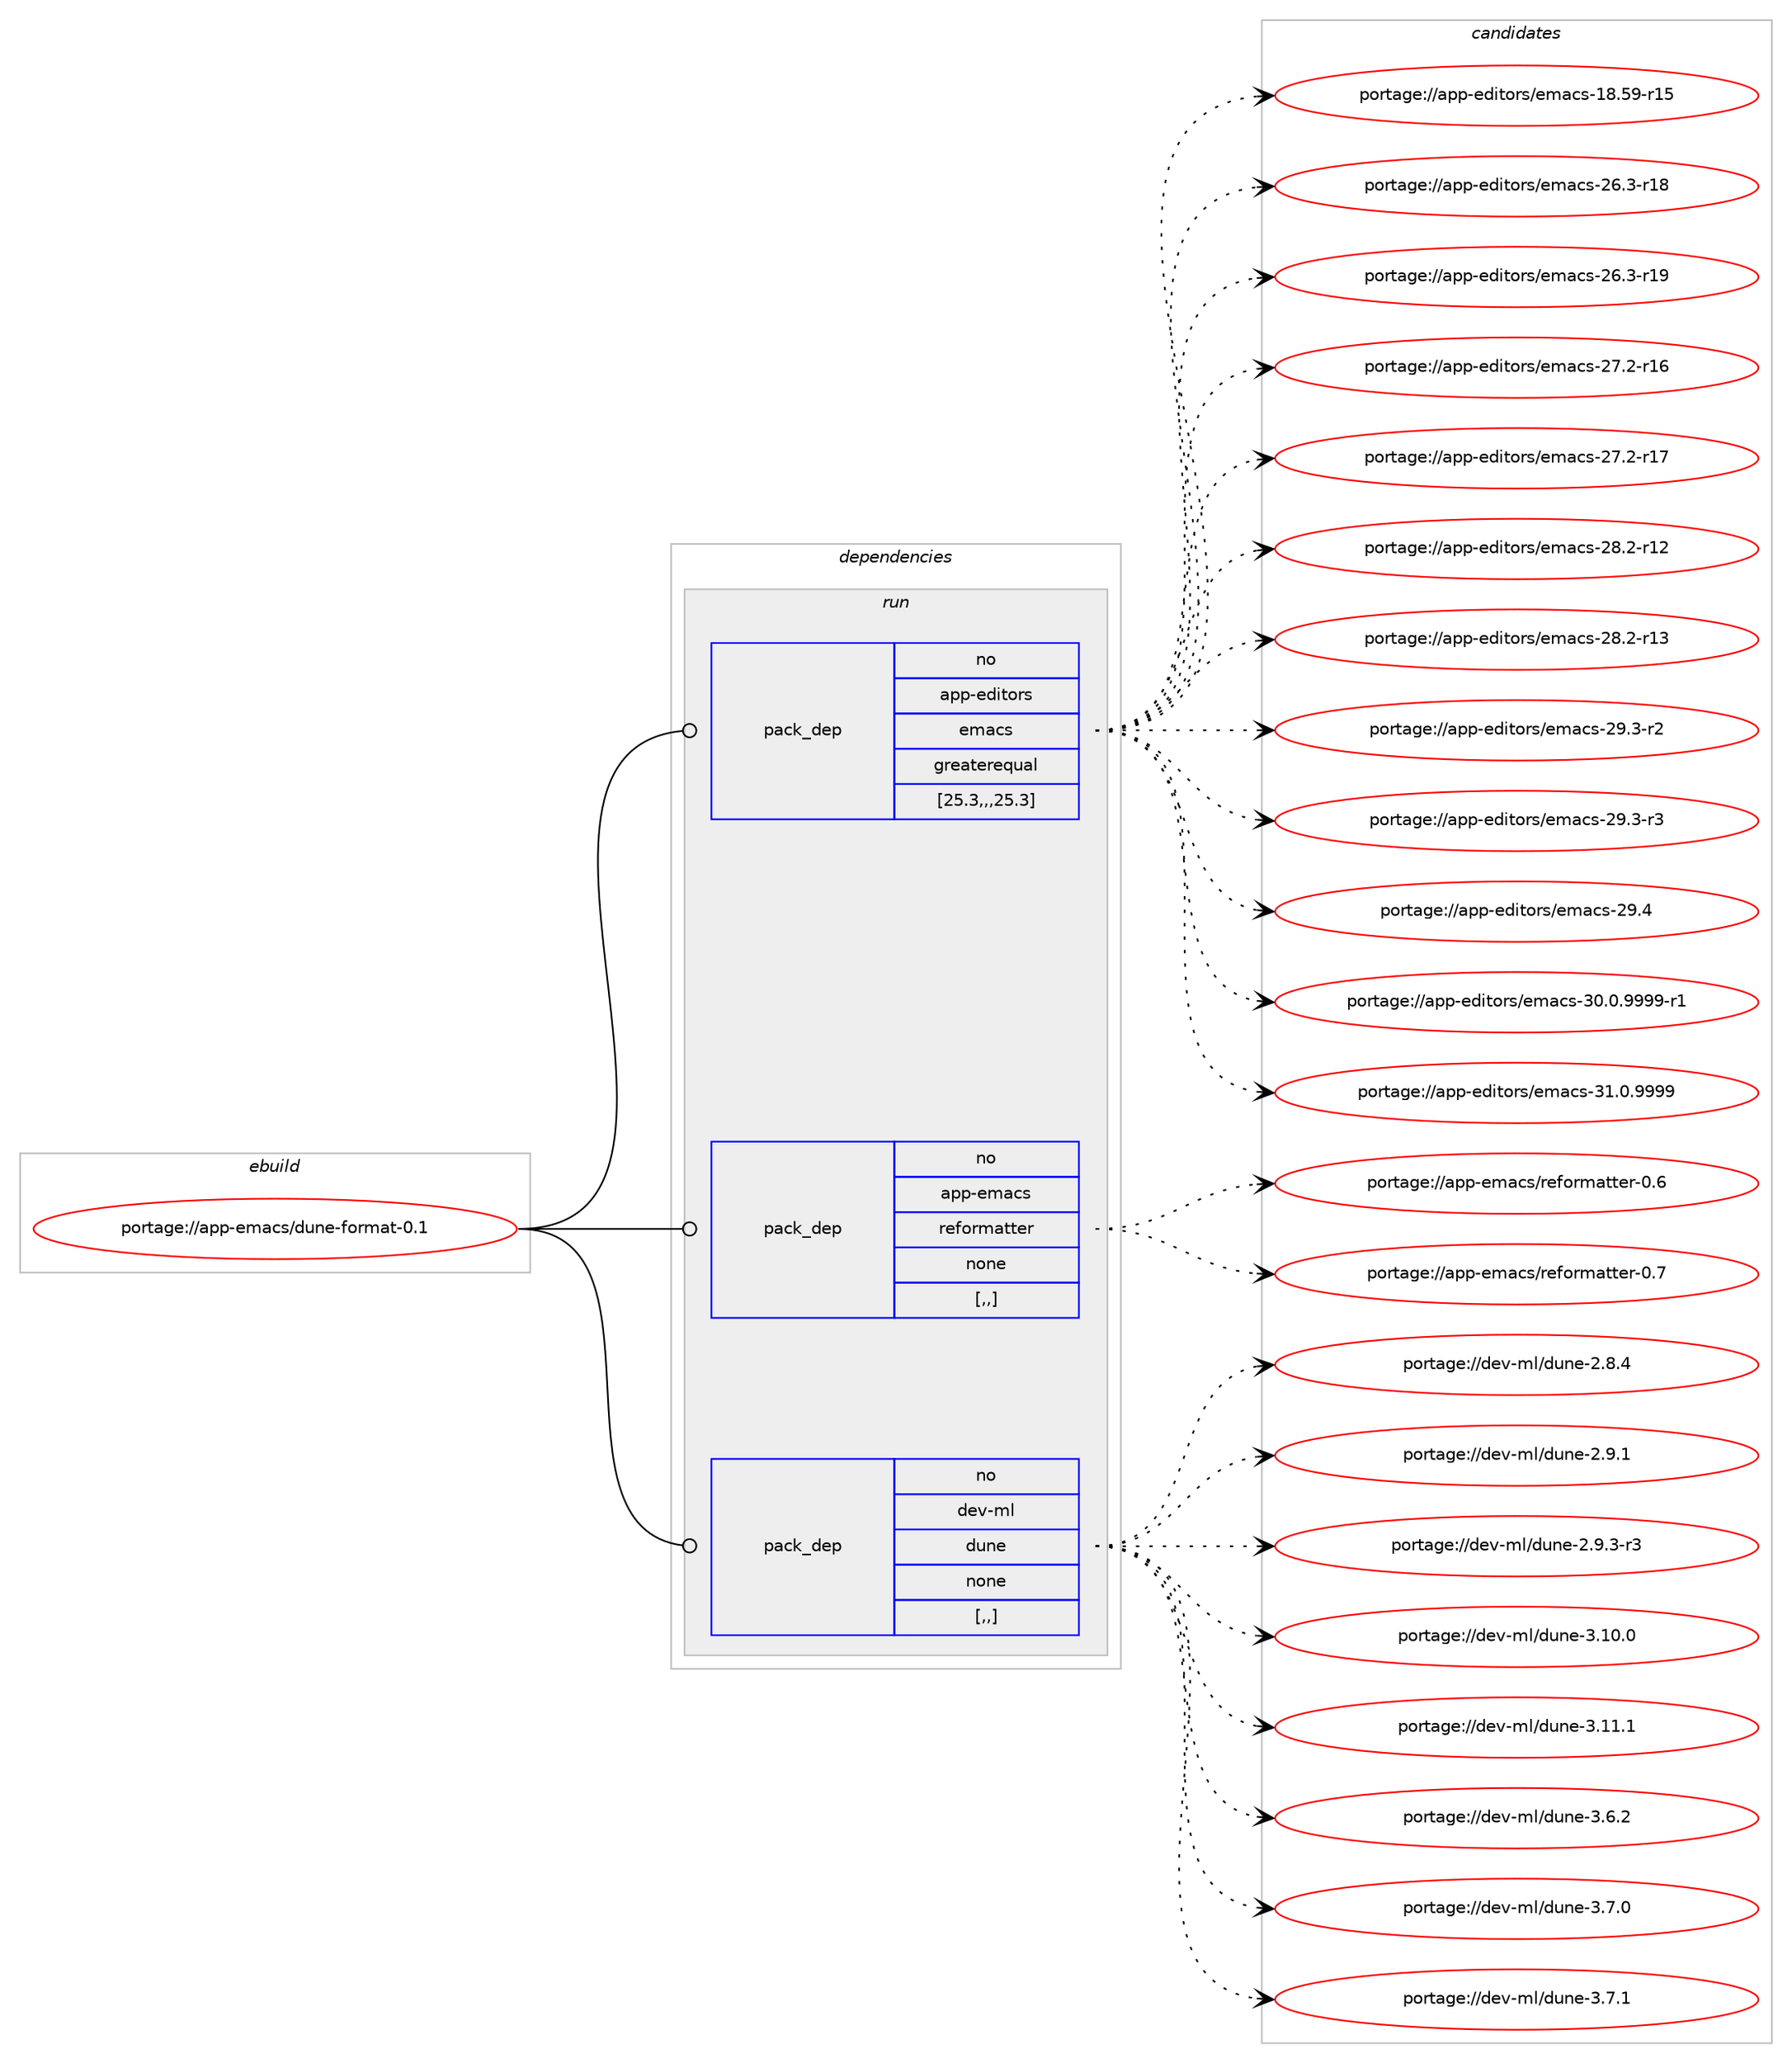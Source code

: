digraph prolog {

# *************
# Graph options
# *************

newrank=true;
concentrate=true;
compound=true;
graph [rankdir=LR,fontname=Helvetica,fontsize=10,ranksep=1.5];#, ranksep=2.5, nodesep=0.2];
edge  [arrowhead=vee];
node  [fontname=Helvetica,fontsize=10];

# **********
# The ebuild
# **********

subgraph cluster_leftcol {
color=gray;
rank=same;
label=<<i>ebuild</i>>;
id [label="portage://app-emacs/dune-format-0.1", color=red, width=4, href="../app-emacs/dune-format-0.1.svg"];
}

# ****************
# The dependencies
# ****************

subgraph cluster_midcol {
color=gray;
label=<<i>dependencies</i>>;
subgraph cluster_compile {
fillcolor="#eeeeee";
style=filled;
label=<<i>compile</i>>;
}
subgraph cluster_compileandrun {
fillcolor="#eeeeee";
style=filled;
label=<<i>compile and run</i>>;
}
subgraph cluster_run {
fillcolor="#eeeeee";
style=filled;
label=<<i>run</i>>;
subgraph pack15775 {
dependency21942 [label=<<TABLE BORDER="0" CELLBORDER="1" CELLSPACING="0" CELLPADDING="4" WIDTH="220"><TR><TD ROWSPAN="6" CELLPADDING="30">pack_dep</TD></TR><TR><TD WIDTH="110">no</TD></TR><TR><TD>app-editors</TD></TR><TR><TD>emacs</TD></TR><TR><TD>greaterequal</TD></TR><TR><TD>[25.3,,,25.3]</TD></TR></TABLE>>, shape=none, color=blue];
}
id:e -> dependency21942:w [weight=20,style="solid",arrowhead="odot"];
subgraph pack15776 {
dependency21943 [label=<<TABLE BORDER="0" CELLBORDER="1" CELLSPACING="0" CELLPADDING="4" WIDTH="220"><TR><TD ROWSPAN="6" CELLPADDING="30">pack_dep</TD></TR><TR><TD WIDTH="110">no</TD></TR><TR><TD>app-emacs</TD></TR><TR><TD>reformatter</TD></TR><TR><TD>none</TD></TR><TR><TD>[,,]</TD></TR></TABLE>>, shape=none, color=blue];
}
id:e -> dependency21943:w [weight=20,style="solid",arrowhead="odot"];
subgraph pack15777 {
dependency21944 [label=<<TABLE BORDER="0" CELLBORDER="1" CELLSPACING="0" CELLPADDING="4" WIDTH="220"><TR><TD ROWSPAN="6" CELLPADDING="30">pack_dep</TD></TR><TR><TD WIDTH="110">no</TD></TR><TR><TD>dev-ml</TD></TR><TR><TD>dune</TD></TR><TR><TD>none</TD></TR><TR><TD>[,,]</TD></TR></TABLE>>, shape=none, color=blue];
}
id:e -> dependency21944:w [weight=20,style="solid",arrowhead="odot"];
}
}

# **************
# The candidates
# **************

subgraph cluster_choices {
rank=same;
color=gray;
label=<<i>candidates</i>>;

subgraph choice15775 {
color=black;
nodesep=1;
choice9711211245101100105116111114115471011099799115454956465357451144953 [label="portage://app-editors/emacs-18.59-r15", color=red, width=4,href="../app-editors/emacs-18.59-r15.svg"];
choice97112112451011001051161111141154710110997991154550544651451144956 [label="portage://app-editors/emacs-26.3-r18", color=red, width=4,href="../app-editors/emacs-26.3-r18.svg"];
choice97112112451011001051161111141154710110997991154550544651451144957 [label="portage://app-editors/emacs-26.3-r19", color=red, width=4,href="../app-editors/emacs-26.3-r19.svg"];
choice97112112451011001051161111141154710110997991154550554650451144954 [label="portage://app-editors/emacs-27.2-r16", color=red, width=4,href="../app-editors/emacs-27.2-r16.svg"];
choice97112112451011001051161111141154710110997991154550554650451144955 [label="portage://app-editors/emacs-27.2-r17", color=red, width=4,href="../app-editors/emacs-27.2-r17.svg"];
choice97112112451011001051161111141154710110997991154550564650451144950 [label="portage://app-editors/emacs-28.2-r12", color=red, width=4,href="../app-editors/emacs-28.2-r12.svg"];
choice97112112451011001051161111141154710110997991154550564650451144951 [label="portage://app-editors/emacs-28.2-r13", color=red, width=4,href="../app-editors/emacs-28.2-r13.svg"];
choice971121124510110010511611111411547101109979911545505746514511450 [label="portage://app-editors/emacs-29.3-r2", color=red, width=4,href="../app-editors/emacs-29.3-r2.svg"];
choice971121124510110010511611111411547101109979911545505746514511451 [label="portage://app-editors/emacs-29.3-r3", color=red, width=4,href="../app-editors/emacs-29.3-r3.svg"];
choice97112112451011001051161111141154710110997991154550574652 [label="portage://app-editors/emacs-29.4", color=red, width=4,href="../app-editors/emacs-29.4.svg"];
choice9711211245101100105116111114115471011099799115455148464846575757574511449 [label="portage://app-editors/emacs-30.0.9999-r1", color=red, width=4,href="../app-editors/emacs-30.0.9999-r1.svg"];
choice971121124510110010511611111411547101109979911545514946484657575757 [label="portage://app-editors/emacs-31.0.9999", color=red, width=4,href="../app-editors/emacs-31.0.9999.svg"];
dependency21942:e -> choice9711211245101100105116111114115471011099799115454956465357451144953:w [style=dotted,weight="100"];
dependency21942:e -> choice97112112451011001051161111141154710110997991154550544651451144956:w [style=dotted,weight="100"];
dependency21942:e -> choice97112112451011001051161111141154710110997991154550544651451144957:w [style=dotted,weight="100"];
dependency21942:e -> choice97112112451011001051161111141154710110997991154550554650451144954:w [style=dotted,weight="100"];
dependency21942:e -> choice97112112451011001051161111141154710110997991154550554650451144955:w [style=dotted,weight="100"];
dependency21942:e -> choice97112112451011001051161111141154710110997991154550564650451144950:w [style=dotted,weight="100"];
dependency21942:e -> choice97112112451011001051161111141154710110997991154550564650451144951:w [style=dotted,weight="100"];
dependency21942:e -> choice971121124510110010511611111411547101109979911545505746514511450:w [style=dotted,weight="100"];
dependency21942:e -> choice971121124510110010511611111411547101109979911545505746514511451:w [style=dotted,weight="100"];
dependency21942:e -> choice97112112451011001051161111141154710110997991154550574652:w [style=dotted,weight="100"];
dependency21942:e -> choice9711211245101100105116111114115471011099799115455148464846575757574511449:w [style=dotted,weight="100"];
dependency21942:e -> choice971121124510110010511611111411547101109979911545514946484657575757:w [style=dotted,weight="100"];
}
subgraph choice15776 {
color=black;
nodesep=1;
choice97112112451011099799115471141011021111141099711611610111445484654 [label="portage://app-emacs/reformatter-0.6", color=red, width=4,href="../app-emacs/reformatter-0.6.svg"];
choice97112112451011099799115471141011021111141099711611610111445484655 [label="portage://app-emacs/reformatter-0.7", color=red, width=4,href="../app-emacs/reformatter-0.7.svg"];
dependency21943:e -> choice97112112451011099799115471141011021111141099711611610111445484654:w [style=dotted,weight="100"];
dependency21943:e -> choice97112112451011099799115471141011021111141099711611610111445484655:w [style=dotted,weight="100"];
}
subgraph choice15777 {
color=black;
nodesep=1;
choice1001011184510910847100117110101455046564652 [label="portage://dev-ml/dune-2.8.4", color=red, width=4,href="../dev-ml/dune-2.8.4.svg"];
choice1001011184510910847100117110101455046574649 [label="portage://dev-ml/dune-2.9.1", color=red, width=4,href="../dev-ml/dune-2.9.1.svg"];
choice10010111845109108471001171101014550465746514511451 [label="portage://dev-ml/dune-2.9.3-r3", color=red, width=4,href="../dev-ml/dune-2.9.3-r3.svg"];
choice100101118451091084710011711010145514649484648 [label="portage://dev-ml/dune-3.10.0", color=red, width=4,href="../dev-ml/dune-3.10.0.svg"];
choice100101118451091084710011711010145514649494649 [label="portage://dev-ml/dune-3.11.1", color=red, width=4,href="../dev-ml/dune-3.11.1.svg"];
choice1001011184510910847100117110101455146544650 [label="portage://dev-ml/dune-3.6.2", color=red, width=4,href="../dev-ml/dune-3.6.2.svg"];
choice1001011184510910847100117110101455146554648 [label="portage://dev-ml/dune-3.7.0", color=red, width=4,href="../dev-ml/dune-3.7.0.svg"];
choice1001011184510910847100117110101455146554649 [label="portage://dev-ml/dune-3.7.1", color=red, width=4,href="../dev-ml/dune-3.7.1.svg"];
dependency21944:e -> choice1001011184510910847100117110101455046564652:w [style=dotted,weight="100"];
dependency21944:e -> choice1001011184510910847100117110101455046574649:w [style=dotted,weight="100"];
dependency21944:e -> choice10010111845109108471001171101014550465746514511451:w [style=dotted,weight="100"];
dependency21944:e -> choice100101118451091084710011711010145514649484648:w [style=dotted,weight="100"];
dependency21944:e -> choice100101118451091084710011711010145514649494649:w [style=dotted,weight="100"];
dependency21944:e -> choice1001011184510910847100117110101455146544650:w [style=dotted,weight="100"];
dependency21944:e -> choice1001011184510910847100117110101455146554648:w [style=dotted,weight="100"];
dependency21944:e -> choice1001011184510910847100117110101455146554649:w [style=dotted,weight="100"];
}
}

}
